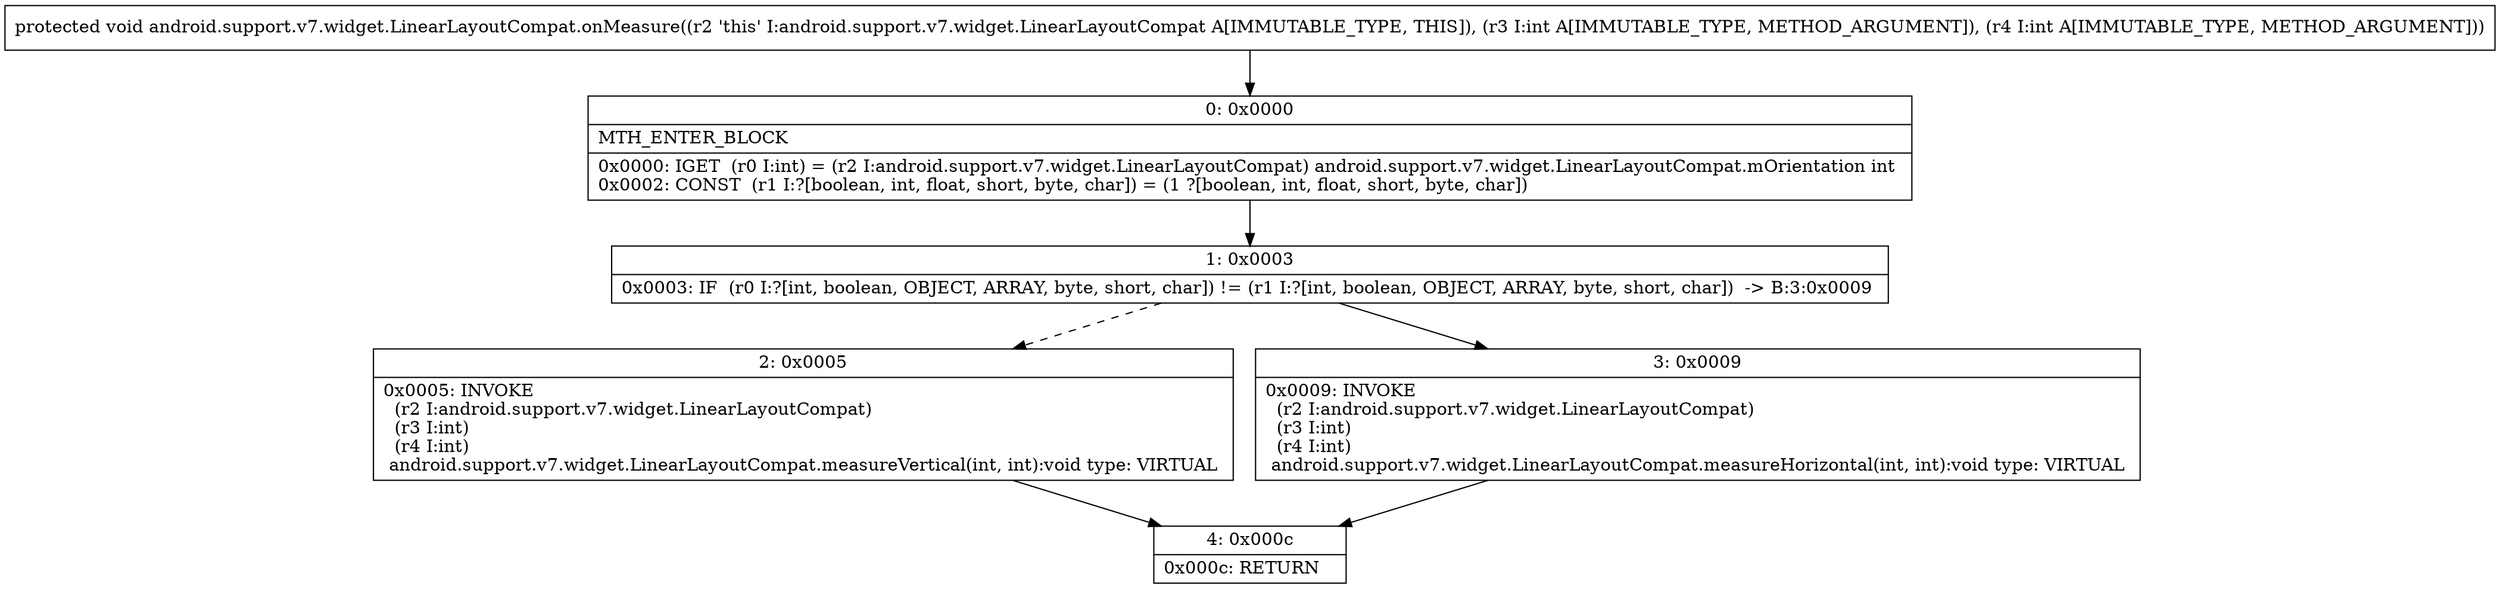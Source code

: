 digraph "CFG forandroid.support.v7.widget.LinearLayoutCompat.onMeasure(II)V" {
Node_0 [shape=record,label="{0\:\ 0x0000|MTH_ENTER_BLOCK\l|0x0000: IGET  (r0 I:int) = (r2 I:android.support.v7.widget.LinearLayoutCompat) android.support.v7.widget.LinearLayoutCompat.mOrientation int \l0x0002: CONST  (r1 I:?[boolean, int, float, short, byte, char]) = (1 ?[boolean, int, float, short, byte, char]) \l}"];
Node_1 [shape=record,label="{1\:\ 0x0003|0x0003: IF  (r0 I:?[int, boolean, OBJECT, ARRAY, byte, short, char]) != (r1 I:?[int, boolean, OBJECT, ARRAY, byte, short, char])  \-\> B:3:0x0009 \l}"];
Node_2 [shape=record,label="{2\:\ 0x0005|0x0005: INVOKE  \l  (r2 I:android.support.v7.widget.LinearLayoutCompat)\l  (r3 I:int)\l  (r4 I:int)\l android.support.v7.widget.LinearLayoutCompat.measureVertical(int, int):void type: VIRTUAL \l}"];
Node_3 [shape=record,label="{3\:\ 0x0009|0x0009: INVOKE  \l  (r2 I:android.support.v7.widget.LinearLayoutCompat)\l  (r3 I:int)\l  (r4 I:int)\l android.support.v7.widget.LinearLayoutCompat.measureHorizontal(int, int):void type: VIRTUAL \l}"];
Node_4 [shape=record,label="{4\:\ 0x000c|0x000c: RETURN   \l}"];
MethodNode[shape=record,label="{protected void android.support.v7.widget.LinearLayoutCompat.onMeasure((r2 'this' I:android.support.v7.widget.LinearLayoutCompat A[IMMUTABLE_TYPE, THIS]), (r3 I:int A[IMMUTABLE_TYPE, METHOD_ARGUMENT]), (r4 I:int A[IMMUTABLE_TYPE, METHOD_ARGUMENT])) }"];
MethodNode -> Node_0;
Node_0 -> Node_1;
Node_1 -> Node_2[style=dashed];
Node_1 -> Node_3;
Node_2 -> Node_4;
Node_3 -> Node_4;
}

